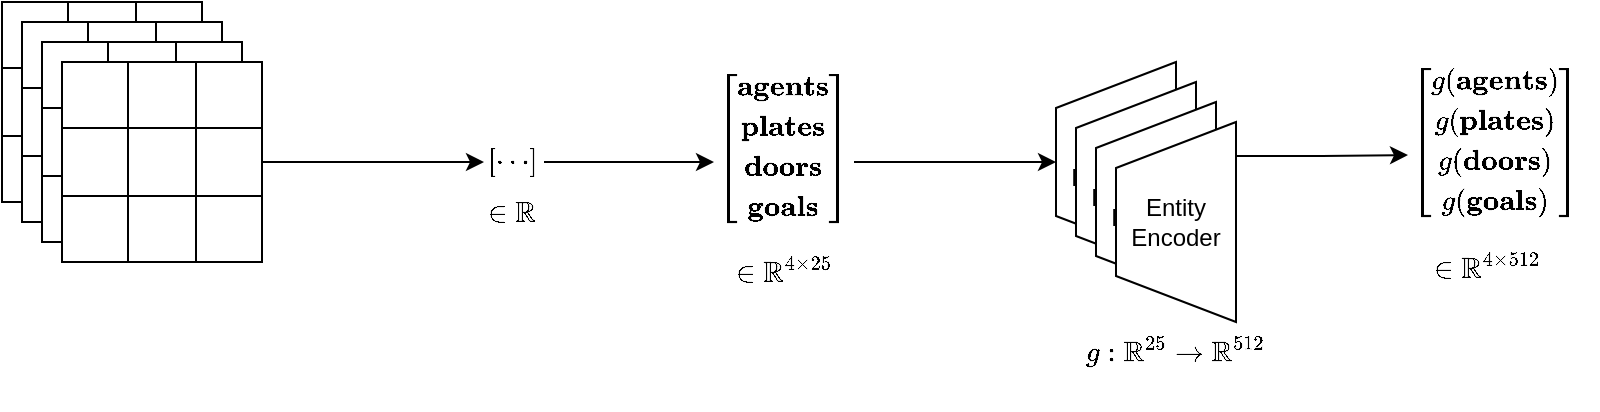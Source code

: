 <mxfile version="24.1.0" type="device">
  <diagram name="Page-1" id="xfDIbUuqRslQRPWimazf">
    <mxGraphModel dx="1195" dy="698" grid="1" gridSize="10" guides="1" tooltips="1" connect="1" arrows="1" fold="1" page="1" pageScale="1" pageWidth="827" pageHeight="1169" math="1" shadow="0">
      <root>
        <mxCell id="0" />
        <mxCell id="1" parent="0" />
        <mxCell id="GlhPZns2iECCwf8unu3B-3" style="edgeStyle=orthogonalEdgeStyle;rounded=0;orthogonalLoop=1;jettySize=auto;html=1;entryX=0;entryY=0.5;entryDx=0;entryDy=0;exitX=1;exitY=0.5;exitDx=0;exitDy=0;" edge="1" parent="1" source="GlhPZns2iECCwf8unu3B-64" target="GlhPZns2iECCwf8unu3B-1">
          <mxGeometry relative="1" as="geometry">
            <mxPoint x="290" y="270" as="sourcePoint" />
          </mxGeometry>
        </mxCell>
        <mxCell id="GlhPZns2iECCwf8unu3B-7" style="edgeStyle=orthogonalEdgeStyle;rounded=0;orthogonalLoop=1;jettySize=auto;html=1;entryX=0;entryY=0.5;entryDx=0;entryDy=0;" edge="1" parent="1" source="GlhPZns2iECCwf8unu3B-1" target="GlhPZns2iECCwf8unu3B-4">
          <mxGeometry relative="1" as="geometry" />
        </mxCell>
        <mxCell id="GlhPZns2iECCwf8unu3B-1" value="&lt;div style=&quot;&quot;&gt;$$\begin{bmatrix}\cdots\end{bmatrix}$$&lt;/div&gt;" style="text;html=1;align=left;verticalAlign=middle;whiteSpace=wrap;rounded=0;" vertex="1" parent="1">
          <mxGeometry x="370" y="243.75" width="30" height="52.5" as="geometry" />
        </mxCell>
        <mxCell id="GlhPZns2iECCwf8unu3B-2" value="$$\in \mathbb{R}$$" style="text;html=1;align=center;verticalAlign=middle;whiteSpace=wrap;rounded=0;" vertex="1" parent="1">
          <mxGeometry x="354" y="280" width="60" height="30" as="geometry" />
        </mxCell>
        <mxCell id="GlhPZns2iECCwf8unu3B-9" style="edgeStyle=orthogonalEdgeStyle;rounded=0;orthogonalLoop=1;jettySize=auto;html=1;entryX=0.5;entryY=0;entryDx=0;entryDy=0;" edge="1" parent="1" source="GlhPZns2iECCwf8unu3B-4" target="GlhPZns2iECCwf8unu3B-10">
          <mxGeometry relative="1" as="geometry">
            <mxPoint x="660" y="270" as="targetPoint" />
          </mxGeometry>
        </mxCell>
        <mxCell id="GlhPZns2iECCwf8unu3B-4" value="&lt;div style=&quot;&quot;&gt;$$\begin{bmatrix}&lt;br&gt;\textbf{agents} \\&lt;br&gt;\textbf{plates} \\&lt;br&gt;\textbf{doors} \\&lt;br&gt;\textbf{goals} \\&lt;br&gt;\end{bmatrix}$$&lt;br&gt;&lt;/div&gt;" style="text;html=1;align=left;verticalAlign=middle;whiteSpace=wrap;rounded=0;" vertex="1" parent="1">
          <mxGeometry x="485" y="228.44" width="70" height="83.12" as="geometry" />
        </mxCell>
        <mxCell id="GlhPZns2iECCwf8unu3B-6" value="&lt;font style=&quot;font-size: 12px;&quot;&gt;$$\in \mathbb{R}^{4 \times 25}$$&lt;/font&gt;" style="text;html=1;align=center;verticalAlign=middle;whiteSpace=wrap;rounded=0;" vertex="1" parent="1">
          <mxGeometry x="490" y="310" width="60" height="30" as="geometry" />
        </mxCell>
        <mxCell id="GlhPZns2iECCwf8unu3B-14" value="" style="group" vertex="1" connectable="0" parent="1">
          <mxGeometry x="656" y="220" width="90" height="130" as="geometry" />
        </mxCell>
        <mxCell id="GlhPZns2iECCwf8unu3B-10" value="Entity&lt;div&gt;Encoder&lt;/div&gt;" style="verticalLabelPosition=middle;verticalAlign=middle;html=1;shape=trapezoid;perimeter=trapezoidPerimeter;whiteSpace=wrap;size=0.23;arcSize=10;flipV=1;labelPosition=center;align=center;direction=north;" vertex="1" parent="GlhPZns2iECCwf8unu3B-14">
          <mxGeometry width="60" height="100" as="geometry" />
        </mxCell>
        <mxCell id="GlhPZns2iECCwf8unu3B-11" value="Entity&lt;div&gt;Encoder&lt;/div&gt;" style="verticalLabelPosition=middle;verticalAlign=middle;html=1;shape=trapezoid;perimeter=trapezoidPerimeter;whiteSpace=wrap;size=0.23;arcSize=10;flipV=1;labelPosition=center;align=center;direction=north;" vertex="1" parent="GlhPZns2iECCwf8unu3B-14">
          <mxGeometry x="10" y="10" width="60" height="100" as="geometry" />
        </mxCell>
        <mxCell id="GlhPZns2iECCwf8unu3B-12" value="Entity&lt;div&gt;Encoder&lt;/div&gt;" style="verticalLabelPosition=middle;verticalAlign=middle;html=1;shape=trapezoid;perimeter=trapezoidPerimeter;whiteSpace=wrap;size=0.23;arcSize=10;flipV=1;labelPosition=center;align=center;direction=north;" vertex="1" parent="GlhPZns2iECCwf8unu3B-14">
          <mxGeometry x="20" y="20" width="60" height="100" as="geometry" />
        </mxCell>
        <mxCell id="GlhPZns2iECCwf8unu3B-13" value="&lt;div&gt;Entity&lt;div&gt;Encoder&lt;/div&gt;&lt;/div&gt;" style="verticalLabelPosition=middle;verticalAlign=middle;html=1;shape=trapezoid;perimeter=trapezoidPerimeter;whiteSpace=wrap;size=0.23;arcSize=10;flipV=1;labelPosition=center;align=center;direction=north;" vertex="1" parent="GlhPZns2iECCwf8unu3B-14">
          <mxGeometry x="30" y="30" width="60" height="100" as="geometry" />
        </mxCell>
        <mxCell id="GlhPZns2iECCwf8unu3B-15" value="$$g: \mathbb{R}^{25} \rightarrow \mathbb{R}^{512}$$" style="text;html=1;align=center;verticalAlign=middle;whiteSpace=wrap;rounded=0;" vertex="1" parent="1">
          <mxGeometry x="686" y="350" width="60" height="30" as="geometry" />
        </mxCell>
        <mxCell id="GlhPZns2iECCwf8unu3B-16" value="&lt;div style=&quot;&quot;&gt;$$\begin{bmatrix}&lt;br&gt;g(\textbf{agents}) \\&lt;br&gt;g(\textbf{plates} )\\&lt;br&gt;g(\textbf{doors} )\\&lt;br&gt;g(\textbf{goals} )\\&lt;br&gt;\end{bmatrix}$$&lt;br&gt;&lt;/div&gt;" style="text;html=1;align=left;verticalAlign=middle;whiteSpace=wrap;rounded=0;" vertex="1" parent="1">
          <mxGeometry x="832" y="225" width="70" height="83.12" as="geometry" />
        </mxCell>
        <mxCell id="GlhPZns2iECCwf8unu3B-17" value="&lt;font style=&quot;font-size: 12px;&quot;&gt;$$\in \mathbb{R}^{4 \times 512}$$&lt;/font&gt;" style="text;html=1;align=center;verticalAlign=middle;whiteSpace=wrap;rounded=0;" vertex="1" parent="1">
          <mxGeometry x="842" y="308.12" width="60" height="30" as="geometry" />
        </mxCell>
        <mxCell id="GlhPZns2iECCwf8unu3B-19" style="edgeStyle=orthogonalEdgeStyle;rounded=0;orthogonalLoop=1;jettySize=auto;html=1;exitX=0.17;exitY=1.001;exitDx=0;exitDy=0;exitPerimeter=0;" edge="1" parent="1" source="GlhPZns2iECCwf8unu3B-13" target="GlhPZns2iECCwf8unu3B-16">
          <mxGeometry relative="1" as="geometry">
            <mxPoint x="820" y="275.056" as="targetPoint" />
          </mxGeometry>
        </mxCell>
        <mxCell id="GlhPZns2iECCwf8unu3B-72" value="" style="group" vertex="1" connectable="0" parent="1">
          <mxGeometry x="129" y="190" width="130" height="130" as="geometry" />
        </mxCell>
        <mxCell id="GlhPZns2iECCwf8unu3B-20" value="" style="shape=table;startSize=0;container=1;collapsible=0;childLayout=tableLayout;fontSize=16;" vertex="1" parent="GlhPZns2iECCwf8unu3B-72">
          <mxGeometry width="100" height="100" as="geometry" />
        </mxCell>
        <mxCell id="GlhPZns2iECCwf8unu3B-21" value="" style="shape=tableRow;horizontal=0;startSize=0;swimlaneHead=0;swimlaneBody=0;strokeColor=inherit;top=0;left=0;bottom=0;right=0;collapsible=0;dropTarget=0;fillColor=none;points=[[0,0.5],[1,0.5]];portConstraint=eastwest;fontSize=16;" vertex="1" parent="GlhPZns2iECCwf8unu3B-20">
          <mxGeometry width="100" height="33" as="geometry" />
        </mxCell>
        <mxCell id="GlhPZns2iECCwf8unu3B-22" value="" style="shape=partialRectangle;html=1;whiteSpace=wrap;connectable=0;strokeColor=inherit;overflow=hidden;fillColor=none;top=0;left=0;bottom=0;right=0;pointerEvents=1;fontSize=16;" vertex="1" parent="GlhPZns2iECCwf8unu3B-21">
          <mxGeometry width="33" height="33" as="geometry">
            <mxRectangle width="33" height="33" as="alternateBounds" />
          </mxGeometry>
        </mxCell>
        <mxCell id="GlhPZns2iECCwf8unu3B-23" value="" style="shape=partialRectangle;html=1;whiteSpace=wrap;connectable=0;strokeColor=inherit;overflow=hidden;fillColor=none;top=0;left=0;bottom=0;right=0;pointerEvents=1;fontSize=16;" vertex="1" parent="GlhPZns2iECCwf8unu3B-21">
          <mxGeometry x="33" width="34" height="33" as="geometry">
            <mxRectangle width="34" height="33" as="alternateBounds" />
          </mxGeometry>
        </mxCell>
        <mxCell id="GlhPZns2iECCwf8unu3B-24" value="" style="shape=partialRectangle;html=1;whiteSpace=wrap;connectable=0;strokeColor=inherit;overflow=hidden;fillColor=none;top=0;left=0;bottom=0;right=0;pointerEvents=1;fontSize=16;" vertex="1" parent="GlhPZns2iECCwf8unu3B-21">
          <mxGeometry x="67" width="33" height="33" as="geometry">
            <mxRectangle width="33" height="33" as="alternateBounds" />
          </mxGeometry>
        </mxCell>
        <mxCell id="GlhPZns2iECCwf8unu3B-25" value="" style="shape=tableRow;horizontal=0;startSize=0;swimlaneHead=0;swimlaneBody=0;strokeColor=inherit;top=0;left=0;bottom=0;right=0;collapsible=0;dropTarget=0;fillColor=none;points=[[0,0.5],[1,0.5]];portConstraint=eastwest;fontSize=16;" vertex="1" parent="GlhPZns2iECCwf8unu3B-20">
          <mxGeometry y="33" width="100" height="34" as="geometry" />
        </mxCell>
        <mxCell id="GlhPZns2iECCwf8unu3B-26" value="" style="shape=partialRectangle;html=1;whiteSpace=wrap;connectable=0;strokeColor=inherit;overflow=hidden;fillColor=none;top=0;left=0;bottom=0;right=0;pointerEvents=1;fontSize=16;" vertex="1" parent="GlhPZns2iECCwf8unu3B-25">
          <mxGeometry width="33" height="34" as="geometry">
            <mxRectangle width="33" height="34" as="alternateBounds" />
          </mxGeometry>
        </mxCell>
        <mxCell id="GlhPZns2iECCwf8unu3B-27" value="" style="shape=partialRectangle;html=1;whiteSpace=wrap;connectable=0;strokeColor=inherit;overflow=hidden;fillColor=none;top=0;left=0;bottom=0;right=0;pointerEvents=1;fontSize=16;" vertex="1" parent="GlhPZns2iECCwf8unu3B-25">
          <mxGeometry x="33" width="34" height="34" as="geometry">
            <mxRectangle width="34" height="34" as="alternateBounds" />
          </mxGeometry>
        </mxCell>
        <mxCell id="GlhPZns2iECCwf8unu3B-28" value="" style="shape=partialRectangle;html=1;whiteSpace=wrap;connectable=0;strokeColor=inherit;overflow=hidden;fillColor=none;top=0;left=0;bottom=0;right=0;pointerEvents=1;fontSize=16;" vertex="1" parent="GlhPZns2iECCwf8unu3B-25">
          <mxGeometry x="67" width="33" height="34" as="geometry">
            <mxRectangle width="33" height="34" as="alternateBounds" />
          </mxGeometry>
        </mxCell>
        <mxCell id="GlhPZns2iECCwf8unu3B-29" value="" style="shape=tableRow;horizontal=0;startSize=0;swimlaneHead=0;swimlaneBody=0;strokeColor=inherit;top=0;left=0;bottom=0;right=0;collapsible=0;dropTarget=0;fillColor=none;points=[[0,0.5],[1,0.5]];portConstraint=eastwest;fontSize=16;" vertex="1" parent="GlhPZns2iECCwf8unu3B-20">
          <mxGeometry y="67" width="100" height="33" as="geometry" />
        </mxCell>
        <mxCell id="GlhPZns2iECCwf8unu3B-30" value="" style="shape=partialRectangle;html=1;whiteSpace=wrap;connectable=0;strokeColor=inherit;overflow=hidden;fillColor=none;top=0;left=0;bottom=0;right=0;pointerEvents=1;fontSize=16;" vertex="1" parent="GlhPZns2iECCwf8unu3B-29">
          <mxGeometry width="33" height="33" as="geometry">
            <mxRectangle width="33" height="33" as="alternateBounds" />
          </mxGeometry>
        </mxCell>
        <mxCell id="GlhPZns2iECCwf8unu3B-31" value="" style="shape=partialRectangle;html=1;whiteSpace=wrap;connectable=0;strokeColor=inherit;overflow=hidden;fillColor=none;top=0;left=0;bottom=0;right=0;pointerEvents=1;fontSize=16;" vertex="1" parent="GlhPZns2iECCwf8unu3B-29">
          <mxGeometry x="33" width="34" height="33" as="geometry">
            <mxRectangle width="34" height="33" as="alternateBounds" />
          </mxGeometry>
        </mxCell>
        <mxCell id="GlhPZns2iECCwf8unu3B-32" value="" style="shape=partialRectangle;html=1;whiteSpace=wrap;connectable=0;strokeColor=inherit;overflow=hidden;fillColor=none;top=0;left=0;bottom=0;right=0;pointerEvents=1;fontSize=16;" vertex="1" parent="GlhPZns2iECCwf8unu3B-29">
          <mxGeometry x="67" width="33" height="33" as="geometry">
            <mxRectangle width="33" height="33" as="alternateBounds" />
          </mxGeometry>
        </mxCell>
        <mxCell id="GlhPZns2iECCwf8unu3B-33" value="" style="shape=table;startSize=0;container=1;collapsible=0;childLayout=tableLayout;fontSize=16;" vertex="1" parent="GlhPZns2iECCwf8unu3B-72">
          <mxGeometry x="10" y="10" width="100" height="100" as="geometry" />
        </mxCell>
        <mxCell id="GlhPZns2iECCwf8unu3B-34" value="" style="shape=tableRow;horizontal=0;startSize=0;swimlaneHead=0;swimlaneBody=0;strokeColor=inherit;top=0;left=0;bottom=0;right=0;collapsible=0;dropTarget=0;fillColor=none;points=[[0,0.5],[1,0.5]];portConstraint=eastwest;fontSize=16;" vertex="1" parent="GlhPZns2iECCwf8unu3B-33">
          <mxGeometry width="100" height="33" as="geometry" />
        </mxCell>
        <mxCell id="GlhPZns2iECCwf8unu3B-35" value="" style="shape=partialRectangle;html=1;whiteSpace=wrap;connectable=0;strokeColor=inherit;overflow=hidden;fillColor=none;top=0;left=0;bottom=0;right=0;pointerEvents=1;fontSize=16;" vertex="1" parent="GlhPZns2iECCwf8unu3B-34">
          <mxGeometry width="33" height="33" as="geometry">
            <mxRectangle width="33" height="33" as="alternateBounds" />
          </mxGeometry>
        </mxCell>
        <mxCell id="GlhPZns2iECCwf8unu3B-36" value="" style="shape=partialRectangle;html=1;whiteSpace=wrap;connectable=0;strokeColor=inherit;overflow=hidden;fillColor=none;top=0;left=0;bottom=0;right=0;pointerEvents=1;fontSize=16;" vertex="1" parent="GlhPZns2iECCwf8unu3B-34">
          <mxGeometry x="33" width="34" height="33" as="geometry">
            <mxRectangle width="34" height="33" as="alternateBounds" />
          </mxGeometry>
        </mxCell>
        <mxCell id="GlhPZns2iECCwf8unu3B-37" value="" style="shape=partialRectangle;html=1;whiteSpace=wrap;connectable=0;strokeColor=inherit;overflow=hidden;fillColor=none;top=0;left=0;bottom=0;right=0;pointerEvents=1;fontSize=16;" vertex="1" parent="GlhPZns2iECCwf8unu3B-34">
          <mxGeometry x="67" width="33" height="33" as="geometry">
            <mxRectangle width="33" height="33" as="alternateBounds" />
          </mxGeometry>
        </mxCell>
        <mxCell id="GlhPZns2iECCwf8unu3B-38" value="" style="shape=tableRow;horizontal=0;startSize=0;swimlaneHead=0;swimlaneBody=0;strokeColor=inherit;top=0;left=0;bottom=0;right=0;collapsible=0;dropTarget=0;fillColor=none;points=[[0,0.5],[1,0.5]];portConstraint=eastwest;fontSize=16;" vertex="1" parent="GlhPZns2iECCwf8unu3B-33">
          <mxGeometry y="33" width="100" height="34" as="geometry" />
        </mxCell>
        <mxCell id="GlhPZns2iECCwf8unu3B-39" value="" style="shape=partialRectangle;html=1;whiteSpace=wrap;connectable=0;strokeColor=inherit;overflow=hidden;fillColor=none;top=0;left=0;bottom=0;right=0;pointerEvents=1;fontSize=16;" vertex="1" parent="GlhPZns2iECCwf8unu3B-38">
          <mxGeometry width="33" height="34" as="geometry">
            <mxRectangle width="33" height="34" as="alternateBounds" />
          </mxGeometry>
        </mxCell>
        <mxCell id="GlhPZns2iECCwf8unu3B-40" value="" style="shape=partialRectangle;html=1;whiteSpace=wrap;connectable=0;strokeColor=inherit;overflow=hidden;fillColor=none;top=0;left=0;bottom=0;right=0;pointerEvents=1;fontSize=16;" vertex="1" parent="GlhPZns2iECCwf8unu3B-38">
          <mxGeometry x="33" width="34" height="34" as="geometry">
            <mxRectangle width="34" height="34" as="alternateBounds" />
          </mxGeometry>
        </mxCell>
        <mxCell id="GlhPZns2iECCwf8unu3B-41" value="" style="shape=partialRectangle;html=1;whiteSpace=wrap;connectable=0;strokeColor=inherit;overflow=hidden;fillColor=none;top=0;left=0;bottom=0;right=0;pointerEvents=1;fontSize=16;" vertex="1" parent="GlhPZns2iECCwf8unu3B-38">
          <mxGeometry x="67" width="33" height="34" as="geometry">
            <mxRectangle width="33" height="34" as="alternateBounds" />
          </mxGeometry>
        </mxCell>
        <mxCell id="GlhPZns2iECCwf8unu3B-42" value="" style="shape=tableRow;horizontal=0;startSize=0;swimlaneHead=0;swimlaneBody=0;strokeColor=inherit;top=0;left=0;bottom=0;right=0;collapsible=0;dropTarget=0;fillColor=none;points=[[0,0.5],[1,0.5]];portConstraint=eastwest;fontSize=16;" vertex="1" parent="GlhPZns2iECCwf8unu3B-33">
          <mxGeometry y="67" width="100" height="33" as="geometry" />
        </mxCell>
        <mxCell id="GlhPZns2iECCwf8unu3B-43" value="" style="shape=partialRectangle;html=1;whiteSpace=wrap;connectable=0;strokeColor=inherit;overflow=hidden;fillColor=none;top=0;left=0;bottom=0;right=0;pointerEvents=1;fontSize=16;" vertex="1" parent="GlhPZns2iECCwf8unu3B-42">
          <mxGeometry width="33" height="33" as="geometry">
            <mxRectangle width="33" height="33" as="alternateBounds" />
          </mxGeometry>
        </mxCell>
        <mxCell id="GlhPZns2iECCwf8unu3B-44" value="" style="shape=partialRectangle;html=1;whiteSpace=wrap;connectable=0;strokeColor=inherit;overflow=hidden;fillColor=none;top=0;left=0;bottom=0;right=0;pointerEvents=1;fontSize=16;" vertex="1" parent="GlhPZns2iECCwf8unu3B-42">
          <mxGeometry x="33" width="34" height="33" as="geometry">
            <mxRectangle width="34" height="33" as="alternateBounds" />
          </mxGeometry>
        </mxCell>
        <mxCell id="GlhPZns2iECCwf8unu3B-45" value="" style="shape=partialRectangle;html=1;whiteSpace=wrap;connectable=0;strokeColor=inherit;overflow=hidden;fillColor=none;top=0;left=0;bottom=0;right=0;pointerEvents=1;fontSize=16;" vertex="1" parent="GlhPZns2iECCwf8unu3B-42">
          <mxGeometry x="67" width="33" height="33" as="geometry">
            <mxRectangle width="33" height="33" as="alternateBounds" />
          </mxGeometry>
        </mxCell>
        <mxCell id="GlhPZns2iECCwf8unu3B-46" value="" style="shape=table;startSize=0;container=1;collapsible=0;childLayout=tableLayout;fontSize=16;" vertex="1" parent="GlhPZns2iECCwf8unu3B-72">
          <mxGeometry x="20" y="20" width="100" height="100" as="geometry" />
        </mxCell>
        <mxCell id="GlhPZns2iECCwf8unu3B-47" value="" style="shape=tableRow;horizontal=0;startSize=0;swimlaneHead=0;swimlaneBody=0;strokeColor=inherit;top=0;left=0;bottom=0;right=0;collapsible=0;dropTarget=0;fillColor=none;points=[[0,0.5],[1,0.5]];portConstraint=eastwest;fontSize=16;" vertex="1" parent="GlhPZns2iECCwf8unu3B-46">
          <mxGeometry width="100" height="33" as="geometry" />
        </mxCell>
        <mxCell id="GlhPZns2iECCwf8unu3B-48" value="" style="shape=partialRectangle;html=1;whiteSpace=wrap;connectable=0;strokeColor=inherit;overflow=hidden;fillColor=none;top=0;left=0;bottom=0;right=0;pointerEvents=1;fontSize=16;" vertex="1" parent="GlhPZns2iECCwf8unu3B-47">
          <mxGeometry width="33" height="33" as="geometry">
            <mxRectangle width="33" height="33" as="alternateBounds" />
          </mxGeometry>
        </mxCell>
        <mxCell id="GlhPZns2iECCwf8unu3B-49" value="" style="shape=partialRectangle;html=1;whiteSpace=wrap;connectable=0;strokeColor=inherit;overflow=hidden;fillColor=none;top=0;left=0;bottom=0;right=0;pointerEvents=1;fontSize=16;" vertex="1" parent="GlhPZns2iECCwf8unu3B-47">
          <mxGeometry x="33" width="34" height="33" as="geometry">
            <mxRectangle width="34" height="33" as="alternateBounds" />
          </mxGeometry>
        </mxCell>
        <mxCell id="GlhPZns2iECCwf8unu3B-50" value="" style="shape=partialRectangle;html=1;whiteSpace=wrap;connectable=0;strokeColor=inherit;overflow=hidden;fillColor=none;top=0;left=0;bottom=0;right=0;pointerEvents=1;fontSize=16;" vertex="1" parent="GlhPZns2iECCwf8unu3B-47">
          <mxGeometry x="67" width="33" height="33" as="geometry">
            <mxRectangle width="33" height="33" as="alternateBounds" />
          </mxGeometry>
        </mxCell>
        <mxCell id="GlhPZns2iECCwf8unu3B-51" value="" style="shape=tableRow;horizontal=0;startSize=0;swimlaneHead=0;swimlaneBody=0;strokeColor=inherit;top=0;left=0;bottom=0;right=0;collapsible=0;dropTarget=0;fillColor=none;points=[[0,0.5],[1,0.5]];portConstraint=eastwest;fontSize=16;" vertex="1" parent="GlhPZns2iECCwf8unu3B-46">
          <mxGeometry y="33" width="100" height="34" as="geometry" />
        </mxCell>
        <mxCell id="GlhPZns2iECCwf8unu3B-52" value="" style="shape=partialRectangle;html=1;whiteSpace=wrap;connectable=0;strokeColor=inherit;overflow=hidden;fillColor=none;top=0;left=0;bottom=0;right=0;pointerEvents=1;fontSize=16;" vertex="1" parent="GlhPZns2iECCwf8unu3B-51">
          <mxGeometry width="33" height="34" as="geometry">
            <mxRectangle width="33" height="34" as="alternateBounds" />
          </mxGeometry>
        </mxCell>
        <mxCell id="GlhPZns2iECCwf8unu3B-53" value="" style="shape=partialRectangle;html=1;whiteSpace=wrap;connectable=0;strokeColor=inherit;overflow=hidden;fillColor=none;top=0;left=0;bottom=0;right=0;pointerEvents=1;fontSize=16;" vertex="1" parent="GlhPZns2iECCwf8unu3B-51">
          <mxGeometry x="33" width="34" height="34" as="geometry">
            <mxRectangle width="34" height="34" as="alternateBounds" />
          </mxGeometry>
        </mxCell>
        <mxCell id="GlhPZns2iECCwf8unu3B-54" value="" style="shape=partialRectangle;html=1;whiteSpace=wrap;connectable=0;strokeColor=inherit;overflow=hidden;fillColor=none;top=0;left=0;bottom=0;right=0;pointerEvents=1;fontSize=16;" vertex="1" parent="GlhPZns2iECCwf8unu3B-51">
          <mxGeometry x="67" width="33" height="34" as="geometry">
            <mxRectangle width="33" height="34" as="alternateBounds" />
          </mxGeometry>
        </mxCell>
        <mxCell id="GlhPZns2iECCwf8unu3B-55" value="" style="shape=tableRow;horizontal=0;startSize=0;swimlaneHead=0;swimlaneBody=0;strokeColor=inherit;top=0;left=0;bottom=0;right=0;collapsible=0;dropTarget=0;fillColor=none;points=[[0,0.5],[1,0.5]];portConstraint=eastwest;fontSize=16;" vertex="1" parent="GlhPZns2iECCwf8unu3B-46">
          <mxGeometry y="67" width="100" height="33" as="geometry" />
        </mxCell>
        <mxCell id="GlhPZns2iECCwf8unu3B-56" value="" style="shape=partialRectangle;html=1;whiteSpace=wrap;connectable=0;strokeColor=inherit;overflow=hidden;fillColor=none;top=0;left=0;bottom=0;right=0;pointerEvents=1;fontSize=16;" vertex="1" parent="GlhPZns2iECCwf8unu3B-55">
          <mxGeometry width="33" height="33" as="geometry">
            <mxRectangle width="33" height="33" as="alternateBounds" />
          </mxGeometry>
        </mxCell>
        <mxCell id="GlhPZns2iECCwf8unu3B-57" value="" style="shape=partialRectangle;html=1;whiteSpace=wrap;connectable=0;strokeColor=inherit;overflow=hidden;fillColor=none;top=0;left=0;bottom=0;right=0;pointerEvents=1;fontSize=16;" vertex="1" parent="GlhPZns2iECCwf8unu3B-55">
          <mxGeometry x="33" width="34" height="33" as="geometry">
            <mxRectangle width="34" height="33" as="alternateBounds" />
          </mxGeometry>
        </mxCell>
        <mxCell id="GlhPZns2iECCwf8unu3B-58" value="" style="shape=partialRectangle;html=1;whiteSpace=wrap;connectable=0;strokeColor=inherit;overflow=hidden;fillColor=none;top=0;left=0;bottom=0;right=0;pointerEvents=1;fontSize=16;" vertex="1" parent="GlhPZns2iECCwf8unu3B-55">
          <mxGeometry x="67" width="33" height="33" as="geometry">
            <mxRectangle width="33" height="33" as="alternateBounds" />
          </mxGeometry>
        </mxCell>
        <mxCell id="GlhPZns2iECCwf8unu3B-59" value="" style="shape=table;startSize=0;container=1;collapsible=0;childLayout=tableLayout;fontSize=16;" vertex="1" parent="GlhPZns2iECCwf8unu3B-72">
          <mxGeometry x="30" y="30" width="100" height="100" as="geometry" />
        </mxCell>
        <mxCell id="GlhPZns2iECCwf8unu3B-60" value="" style="shape=tableRow;horizontal=0;startSize=0;swimlaneHead=0;swimlaneBody=0;strokeColor=inherit;top=0;left=0;bottom=0;right=0;collapsible=0;dropTarget=0;fillColor=none;points=[[0,0.5],[1,0.5]];portConstraint=eastwest;fontSize=16;" vertex="1" parent="GlhPZns2iECCwf8unu3B-59">
          <mxGeometry width="100" height="33" as="geometry" />
        </mxCell>
        <mxCell id="GlhPZns2iECCwf8unu3B-61" value="" style="shape=partialRectangle;html=1;whiteSpace=wrap;connectable=0;strokeColor=inherit;overflow=hidden;fillColor=none;top=0;left=0;bottom=0;right=0;pointerEvents=1;fontSize=16;" vertex="1" parent="GlhPZns2iECCwf8unu3B-60">
          <mxGeometry width="33" height="33" as="geometry">
            <mxRectangle width="33" height="33" as="alternateBounds" />
          </mxGeometry>
        </mxCell>
        <mxCell id="GlhPZns2iECCwf8unu3B-62" value="" style="shape=partialRectangle;html=1;whiteSpace=wrap;connectable=0;strokeColor=inherit;overflow=hidden;fillColor=none;top=0;left=0;bottom=0;right=0;pointerEvents=1;fontSize=16;" vertex="1" parent="GlhPZns2iECCwf8unu3B-60">
          <mxGeometry x="33" width="34" height="33" as="geometry">
            <mxRectangle width="34" height="33" as="alternateBounds" />
          </mxGeometry>
        </mxCell>
        <mxCell id="GlhPZns2iECCwf8unu3B-63" value="" style="shape=partialRectangle;html=1;whiteSpace=wrap;connectable=0;strokeColor=inherit;overflow=hidden;fillColor=none;top=0;left=0;bottom=0;right=0;pointerEvents=1;fontSize=16;" vertex="1" parent="GlhPZns2iECCwf8unu3B-60">
          <mxGeometry x="67" width="33" height="33" as="geometry">
            <mxRectangle width="33" height="33" as="alternateBounds" />
          </mxGeometry>
        </mxCell>
        <mxCell id="GlhPZns2iECCwf8unu3B-64" value="" style="shape=tableRow;horizontal=0;startSize=0;swimlaneHead=0;swimlaneBody=0;strokeColor=inherit;top=0;left=0;bottom=0;right=0;collapsible=0;dropTarget=0;fillColor=none;points=[[0,0.5],[1,0.5]];portConstraint=eastwest;fontSize=16;" vertex="1" parent="GlhPZns2iECCwf8unu3B-59">
          <mxGeometry y="33" width="100" height="34" as="geometry" />
        </mxCell>
        <mxCell id="GlhPZns2iECCwf8unu3B-65" value="" style="shape=partialRectangle;html=1;whiteSpace=wrap;connectable=0;strokeColor=inherit;overflow=hidden;fillColor=none;top=0;left=0;bottom=0;right=0;pointerEvents=1;fontSize=16;" vertex="1" parent="GlhPZns2iECCwf8unu3B-64">
          <mxGeometry width="33" height="34" as="geometry">
            <mxRectangle width="33" height="34" as="alternateBounds" />
          </mxGeometry>
        </mxCell>
        <mxCell id="GlhPZns2iECCwf8unu3B-66" value="" style="shape=partialRectangle;html=1;whiteSpace=wrap;connectable=0;strokeColor=inherit;overflow=hidden;fillColor=none;top=0;left=0;bottom=0;right=0;pointerEvents=1;fontSize=16;" vertex="1" parent="GlhPZns2iECCwf8unu3B-64">
          <mxGeometry x="33" width="34" height="34" as="geometry">
            <mxRectangle width="34" height="34" as="alternateBounds" />
          </mxGeometry>
        </mxCell>
        <mxCell id="GlhPZns2iECCwf8unu3B-67" value="" style="shape=partialRectangle;html=1;whiteSpace=wrap;connectable=0;strokeColor=inherit;overflow=hidden;fillColor=none;top=0;left=0;bottom=0;right=0;pointerEvents=1;fontSize=16;" vertex="1" parent="GlhPZns2iECCwf8unu3B-64">
          <mxGeometry x="67" width="33" height="34" as="geometry">
            <mxRectangle width="33" height="34" as="alternateBounds" />
          </mxGeometry>
        </mxCell>
        <mxCell id="GlhPZns2iECCwf8unu3B-68" value="" style="shape=tableRow;horizontal=0;startSize=0;swimlaneHead=0;swimlaneBody=0;strokeColor=inherit;top=0;left=0;bottom=0;right=0;collapsible=0;dropTarget=0;fillColor=none;points=[[0,0.5],[1,0.5]];portConstraint=eastwest;fontSize=16;" vertex="1" parent="GlhPZns2iECCwf8unu3B-59">
          <mxGeometry y="67" width="100" height="33" as="geometry" />
        </mxCell>
        <mxCell id="GlhPZns2iECCwf8unu3B-69" value="" style="shape=partialRectangle;html=1;whiteSpace=wrap;connectable=0;strokeColor=inherit;overflow=hidden;fillColor=none;top=0;left=0;bottom=0;right=0;pointerEvents=1;fontSize=16;" vertex="1" parent="GlhPZns2iECCwf8unu3B-68">
          <mxGeometry width="33" height="33" as="geometry">
            <mxRectangle width="33" height="33" as="alternateBounds" />
          </mxGeometry>
        </mxCell>
        <mxCell id="GlhPZns2iECCwf8unu3B-70" value="" style="shape=partialRectangle;html=1;whiteSpace=wrap;connectable=0;strokeColor=inherit;overflow=hidden;fillColor=none;top=0;left=0;bottom=0;right=0;pointerEvents=1;fontSize=16;" vertex="1" parent="GlhPZns2iECCwf8unu3B-68">
          <mxGeometry x="33" width="34" height="33" as="geometry">
            <mxRectangle width="34" height="33" as="alternateBounds" />
          </mxGeometry>
        </mxCell>
        <mxCell id="GlhPZns2iECCwf8unu3B-71" value="" style="shape=partialRectangle;html=1;whiteSpace=wrap;connectable=0;strokeColor=inherit;overflow=hidden;fillColor=none;top=0;left=0;bottom=0;right=0;pointerEvents=1;fontSize=16;" vertex="1" parent="GlhPZns2iECCwf8unu3B-68">
          <mxGeometry x="67" width="33" height="33" as="geometry">
            <mxRectangle width="33" height="33" as="alternateBounds" />
          </mxGeometry>
        </mxCell>
      </root>
    </mxGraphModel>
  </diagram>
</mxfile>
